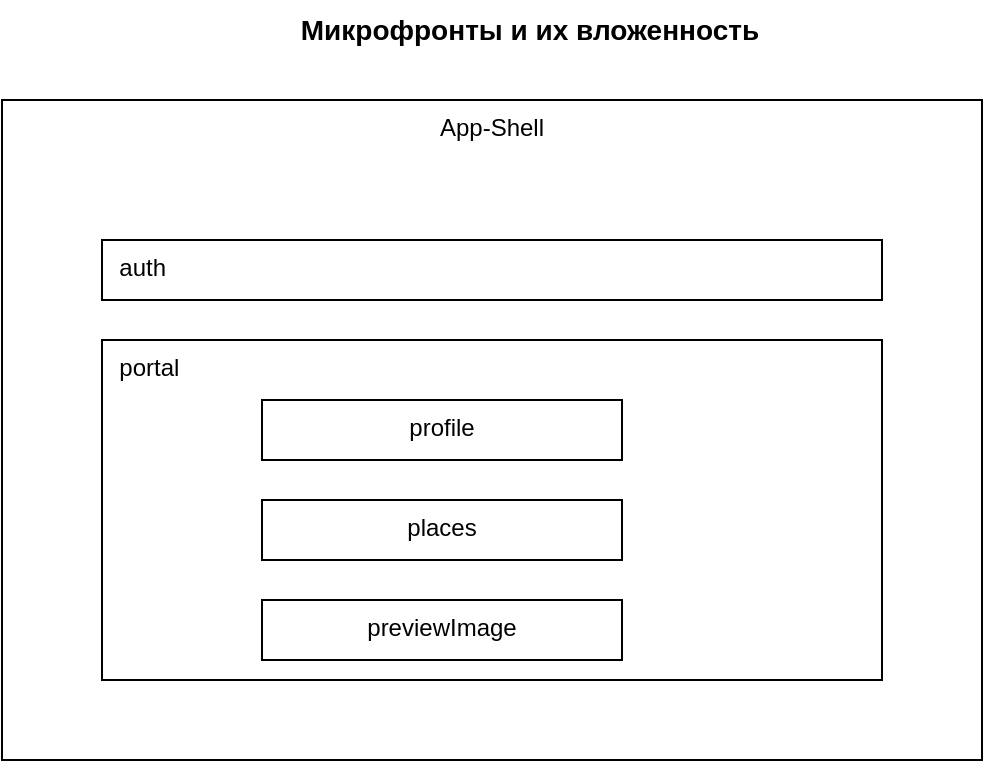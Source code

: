 <mxfile>
    <diagram id="XzLA4XY0ZuV79R49Q4_p" name="Страница 1">
        <mxGraphModel dx="953" dy="471" grid="1" gridSize="10" guides="1" tooltips="1" connect="1" arrows="1" fold="1" page="1" pageScale="1" pageWidth="827" pageHeight="1169" math="0" shadow="0">
            <root>
                <mxCell id="0"/>
                <mxCell id="1" parent="0"/>
                <mxCell id="2" value="App-Shell" style="rounded=0;whiteSpace=wrap;html=1;align=center;verticalAlign=top;" vertex="1" parent="1">
                    <mxGeometry x="150" y="70" width="490" height="330" as="geometry"/>
                </mxCell>
                <mxCell id="3" value="&amp;nbsp; auth" style="rounded=0;whiteSpace=wrap;html=1;align=left;verticalAlign=top;" vertex="1" parent="1">
                    <mxGeometry x="200" y="140" width="390" height="30" as="geometry"/>
                </mxCell>
                <mxCell id="4" value="&amp;nbsp; portal" style="rounded=0;whiteSpace=wrap;html=1;align=left;verticalAlign=top;" vertex="1" parent="1">
                    <mxGeometry x="200" y="190" width="390" height="170" as="geometry"/>
                </mxCell>
                <mxCell id="5" value="profile" style="rounded=0;whiteSpace=wrap;html=1;align=center;verticalAlign=top;" vertex="1" parent="1">
                    <mxGeometry x="280" y="220" width="180" height="30" as="geometry"/>
                </mxCell>
                <mxCell id="6" value="places" style="rounded=0;whiteSpace=wrap;html=1;align=center;verticalAlign=top;" vertex="1" parent="1">
                    <mxGeometry x="280" y="270" width="180" height="30" as="geometry"/>
                </mxCell>
                <mxCell id="7" value="previewImage" style="rounded=0;whiteSpace=wrap;html=1;align=center;verticalAlign=top;" vertex="1" parent="1">
                    <mxGeometry x="280" y="320" width="180" height="30" as="geometry"/>
                </mxCell>
                <mxCell id="8" value="Микрофронты и их вложенность" style="text;html=1;strokeColor=none;fillColor=none;align=center;verticalAlign=middle;whiteSpace=wrap;rounded=0;fontStyle=1;fontSize=14;" vertex="1" parent="1">
                    <mxGeometry x="274" y="20" width="280" height="30" as="geometry"/>
                </mxCell>
            </root>
        </mxGraphModel>
    </diagram>
</mxfile>